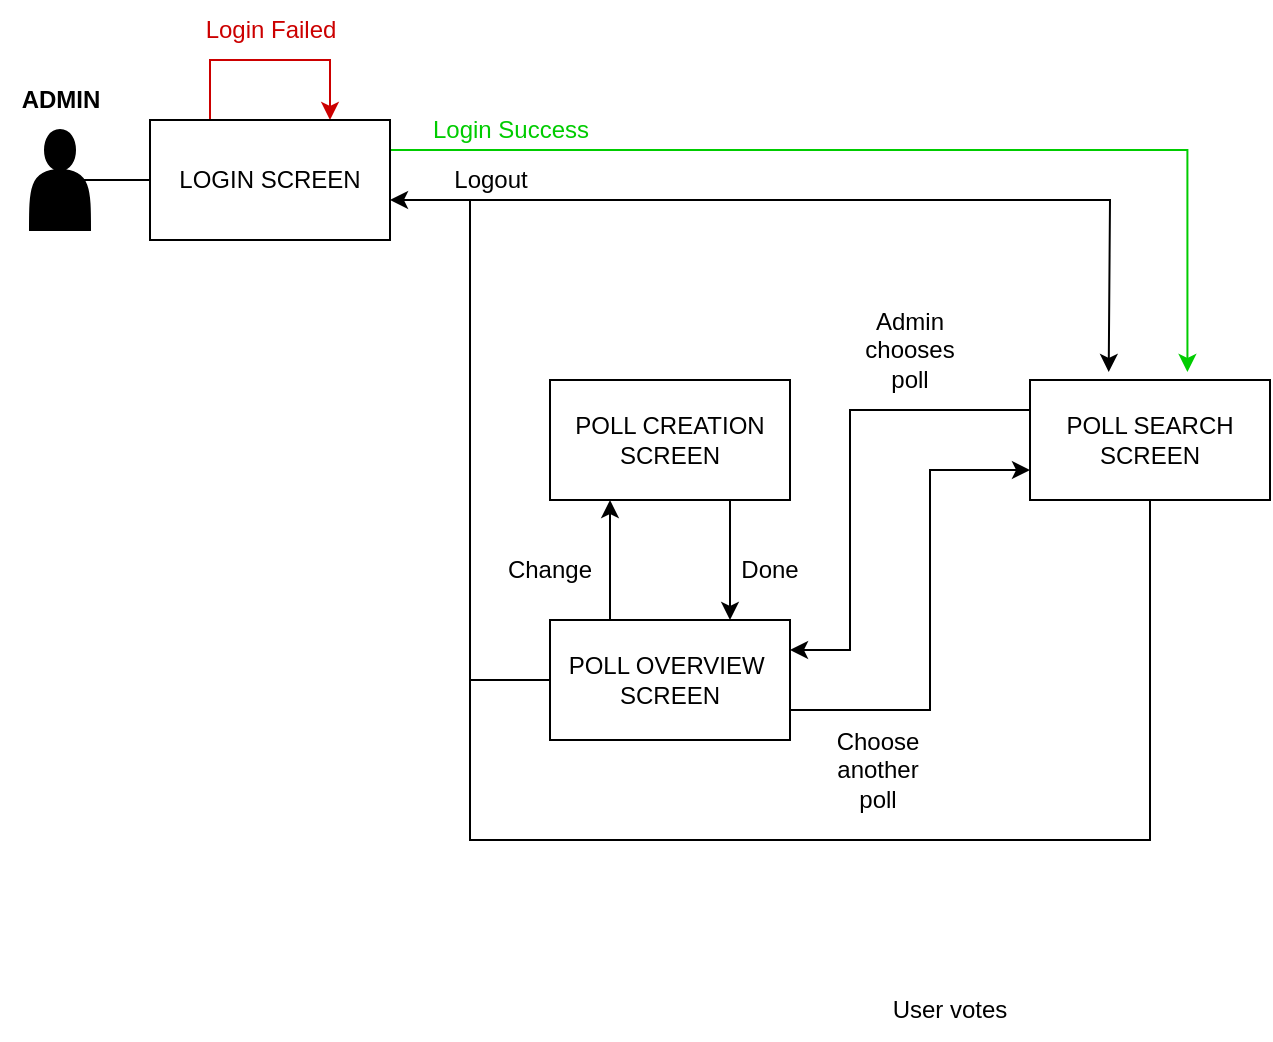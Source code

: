 <mxfile version="20.3.0" type="device"><diagram id="LItlk9lPw86CU3w1dnY6" name="Page-1"><mxGraphModel dx="1022" dy="428" grid="1" gridSize="10" guides="1" tooltips="1" connect="1" arrows="1" fold="1" page="1" pageScale="1" pageWidth="827" pageHeight="1169" math="0" shadow="0"><root><mxCell id="0"/><mxCell id="1" parent="0"/><mxCell id="EwLPd3daXY5u2sBcAmYO-2" style="edgeStyle=orthogonalEdgeStyle;rounded=0;orthogonalLoop=1;jettySize=auto;html=1;exitX=0.25;exitY=0;exitDx=0;exitDy=0;entryX=0.75;entryY=0;entryDx=0;entryDy=0;fillColor=#f8cecc;strokeColor=#CC0000;" parent="1" source="EwLPd3daXY5u2sBcAmYO-4" target="EwLPd3daXY5u2sBcAmYO-4" edge="1"><mxGeometry relative="1" as="geometry"><mxPoint x="170" y="70" as="targetPoint"/><Array as="points"><mxPoint x="110" y="50"/><mxPoint x="170" y="50"/></Array></mxGeometry></mxCell><mxCell id="EwLPd3daXY5u2sBcAmYO-3" style="edgeStyle=orthogonalEdgeStyle;rounded=0;orthogonalLoop=1;jettySize=auto;html=1;exitX=1;exitY=0.25;exitDx=0;exitDy=0;strokeColor=#00CC00;fontColor=#00CC00;entryX=0.656;entryY=-0.067;entryDx=0;entryDy=0;entryPerimeter=0;" parent="1" source="EwLPd3daXY5u2sBcAmYO-4" target="RrYvDwBddiI1AkVKfJor-2" edge="1"><mxGeometry relative="1" as="geometry"><mxPoint x="360" y="95" as="targetPoint"/></mxGeometry></mxCell><mxCell id="EwLPd3daXY5u2sBcAmYO-4" value="LOGIN SCREEN" style="rounded=0;whiteSpace=wrap;html=1;strokeWidth=1;" parent="1" vertex="1"><mxGeometry x="80" y="80" width="120" height="60" as="geometry"/></mxCell><mxCell id="EwLPd3daXY5u2sBcAmYO-7" style="edgeStyle=orthogonalEdgeStyle;rounded=0;orthogonalLoop=1;jettySize=auto;html=1;strokeColor=#000000;fontColor=#00CC00;" parent="1" edge="1"><mxGeometry relative="1" as="geometry"><mxPoint x="200" y="120" as="targetPoint"/><Array as="points"><mxPoint x="360" y="120"/><mxPoint x="200" y="120"/></Array><mxPoint x="400" y="120" as="sourcePoint"/></mxGeometry></mxCell><mxCell id="EwLPd3daXY5u2sBcAmYO-11" value="&lt;font color=&quot;#cc0000&quot;&gt;Login Failed&lt;/font&gt;" style="text;html=1;align=center;verticalAlign=middle;resizable=0;points=[];autosize=1;strokeColor=none;fillColor=none;" parent="1" vertex="1"><mxGeometry x="95" y="20" width="90" height="30" as="geometry"/></mxCell><mxCell id="EwLPd3daXY5u2sBcAmYO-12" value="" style="shape=actor;whiteSpace=wrap;html=1;strokeWidth=1;fontColor=#CC0000;fillColor=#000000;" parent="1" vertex="1"><mxGeometry x="20" y="85" width="30" height="50" as="geometry"/></mxCell><mxCell id="EwLPd3daXY5u2sBcAmYO-13" value="" style="endArrow=none;html=1;rounded=0;strokeColor=#000000;fontColor=#CC0000;exitX=0.9;exitY=0.5;exitDx=0;exitDy=0;entryX=0;entryY=0.5;entryDx=0;entryDy=0;exitPerimeter=0;" parent="1" source="EwLPd3daXY5u2sBcAmYO-12" target="EwLPd3daXY5u2sBcAmYO-4" edge="1"><mxGeometry width="50" height="50" relative="1" as="geometry"><mxPoint x="380" y="240" as="sourcePoint"/><mxPoint x="430" y="190" as="targetPoint"/><Array as="points"/></mxGeometry></mxCell><mxCell id="EwLPd3daXY5u2sBcAmYO-14" value="&lt;font color=&quot;#00cc00&quot;&gt;Login Success&lt;/font&gt;" style="text;html=1;align=center;verticalAlign=middle;resizable=0;points=[];autosize=1;strokeColor=none;fillColor=none;fontColor=#CC0000;" parent="1" vertex="1"><mxGeometry x="210" y="70" width="100" height="30" as="geometry"/></mxCell><mxCell id="EwLPd3daXY5u2sBcAmYO-15" value="&lt;font color=&quot;#000000&quot;&gt;Logout&lt;/font&gt;" style="text;html=1;align=center;verticalAlign=middle;resizable=0;points=[];autosize=1;strokeColor=none;fillColor=none;fontColor=#00CC00;" parent="1" vertex="1"><mxGeometry x="220" y="95" width="60" height="30" as="geometry"/></mxCell><mxCell id="EwLPd3daXY5u2sBcAmYO-24" value="&lt;b&gt;ADMIN&lt;/b&gt;" style="text;html=1;align=center;verticalAlign=middle;resizable=0;points=[];autosize=1;strokeColor=none;fillColor=none;" parent="1" vertex="1"><mxGeometry x="5" y="55" width="60" height="30" as="geometry"/></mxCell><mxCell id="EwLPd3daXY5u2sBcAmYO-31" value="POLL OVERVIEW&amp;nbsp;&lt;br&gt;SCREEN" style="rounded=0;whiteSpace=wrap;html=1;" parent="1" vertex="1"><mxGeometry x="280" y="330" width="120" height="60" as="geometry"/></mxCell><mxCell id="RrYvDwBddiI1AkVKfJor-2" value="POLL SEARCH&lt;br&gt;SCREEN" style="rounded=0;whiteSpace=wrap;html=1;" parent="1" vertex="1"><mxGeometry x="520" y="210" width="120" height="60" as="geometry"/></mxCell><mxCell id="RrYvDwBddiI1AkVKfJor-19" value="" style="endArrow=classic;html=1;rounded=0;entryX=0.328;entryY=-0.067;entryDx=0;entryDy=0;entryPerimeter=0;" parent="1" target="RrYvDwBddiI1AkVKfJor-2" edge="1"><mxGeometry width="50" height="50" relative="1" as="geometry"><mxPoint x="400" y="120" as="sourcePoint"/><mxPoint x="440" y="190" as="targetPoint"/><Array as="points"><mxPoint x="560" y="120"/></Array></mxGeometry></mxCell><mxCell id="RrYvDwBddiI1AkVKfJor-20" value="" style="endArrow=classic;html=1;rounded=0;exitX=1;exitY=0.75;exitDx=0;exitDy=0;entryX=0;entryY=0.75;entryDx=0;entryDy=0;" parent="1" source="EwLPd3daXY5u2sBcAmYO-31" target="RrYvDwBddiI1AkVKfJor-2" edge="1"><mxGeometry width="50" height="50" relative="1" as="geometry"><mxPoint x="390" y="240" as="sourcePoint"/><mxPoint x="440" y="190" as="targetPoint"/><Array as="points"><mxPoint x="470" y="375"/><mxPoint x="470" y="255"/></Array></mxGeometry></mxCell><mxCell id="RrYvDwBddiI1AkVKfJor-21" value="" style="endArrow=classic;html=1;rounded=0;entryX=1;entryY=0.25;entryDx=0;entryDy=0;exitX=0;exitY=0.25;exitDx=0;exitDy=0;" parent="1" source="RrYvDwBddiI1AkVKfJor-2" target="EwLPd3daXY5u2sBcAmYO-31" edge="1"><mxGeometry width="50" height="50" relative="1" as="geometry"><mxPoint x="390" y="240" as="sourcePoint"/><mxPoint x="440" y="190" as="targetPoint"/><Array as="points"><mxPoint x="430" y="225"/><mxPoint x="430" y="345"/></Array></mxGeometry></mxCell><mxCell id="RrYvDwBddiI1AkVKfJor-23" value="Admin chooses poll" style="text;html=1;strokeColor=none;fillColor=none;align=center;verticalAlign=middle;whiteSpace=wrap;rounded=0;" parent="1" vertex="1"><mxGeometry x="430" y="180" width="60" height="30" as="geometry"/></mxCell><mxCell id="RrYvDwBddiI1AkVKfJor-24" value="Choose another poll" style="text;html=1;strokeColor=none;fillColor=none;align=center;verticalAlign=middle;whiteSpace=wrap;rounded=0;" parent="1" vertex="1"><mxGeometry x="414" y="390" width="60" height="30" as="geometry"/></mxCell><mxCell id="RrYvDwBddiI1AkVKfJor-27" value="" style="endArrow=none;html=1;rounded=0;exitX=0.5;exitY=1;exitDx=0;exitDy=0;" parent="1" source="RrYvDwBddiI1AkVKfJor-2" edge="1"><mxGeometry width="50" height="50" relative="1" as="geometry"><mxPoint x="580" y="390" as="sourcePoint"/><mxPoint x="240" y="120" as="targetPoint"/><Array as="points"><mxPoint x="580" y="440"/><mxPoint x="410" y="440"/><mxPoint x="240" y="440"/></Array></mxGeometry></mxCell><mxCell id="RrYvDwBddiI1AkVKfJor-31" value="" style="endArrow=none;html=1;rounded=0;" parent="1" edge="1"><mxGeometry width="50" height="50" relative="1" as="geometry"><mxPoint x="280" y="360" as="sourcePoint"/><mxPoint x="240" y="360" as="targetPoint"/></mxGeometry></mxCell><mxCell id="HbgOhGcxWijTwdL5P2w5-4" value="User votes" style="text;html=1;strokeColor=none;fillColor=none;align=center;verticalAlign=middle;whiteSpace=wrap;rounded=0;" parent="1" vertex="1"><mxGeometry x="450" y="510" width="60" height="30" as="geometry"/></mxCell><mxCell id="Iw3QBqFgoQWjd4FTsJ4I-1" value="POLL CREATION&lt;br&gt;SCREEN" style="rounded=0;whiteSpace=wrap;html=1;" vertex="1" parent="1"><mxGeometry x="280" y="210" width="120" height="60" as="geometry"/></mxCell><mxCell id="Iw3QBqFgoQWjd4FTsJ4I-2" value="" style="endArrow=classic;html=1;rounded=0;exitX=0.75;exitY=1;exitDx=0;exitDy=0;entryX=0.75;entryY=0;entryDx=0;entryDy=0;" edge="1" parent="1" source="Iw3QBqFgoQWjd4FTsJ4I-1" target="EwLPd3daXY5u2sBcAmYO-31"><mxGeometry width="50" height="50" relative="1" as="geometry"><mxPoint x="370" y="290" as="sourcePoint"/><mxPoint x="450" y="270" as="targetPoint"/></mxGeometry></mxCell><mxCell id="Iw3QBqFgoQWjd4FTsJ4I-3" value="" style="endArrow=classic;html=1;rounded=0;exitX=0.25;exitY=0;exitDx=0;exitDy=0;entryX=0.25;entryY=1;entryDx=0;entryDy=0;" edge="1" parent="1" source="EwLPd3daXY5u2sBcAmYO-31" target="Iw3QBqFgoQWjd4FTsJ4I-1"><mxGeometry width="50" height="50" relative="1" as="geometry"><mxPoint x="400" y="320" as="sourcePoint"/><mxPoint x="350" y="100" as="targetPoint"/></mxGeometry></mxCell><mxCell id="Iw3QBqFgoQWjd4FTsJ4I-4" value="Done" style="text;html=1;strokeColor=none;fillColor=none;align=center;verticalAlign=middle;whiteSpace=wrap;rounded=0;" vertex="1" parent="1"><mxGeometry x="360" y="290" width="60" height="30" as="geometry"/></mxCell><mxCell id="Iw3QBqFgoQWjd4FTsJ4I-5" value="Change" style="text;html=1;strokeColor=none;fillColor=none;align=center;verticalAlign=middle;whiteSpace=wrap;rounded=0;" vertex="1" parent="1"><mxGeometry x="250" y="290" width="60" height="30" as="geometry"/></mxCell></root></mxGraphModel></diagram></mxfile>